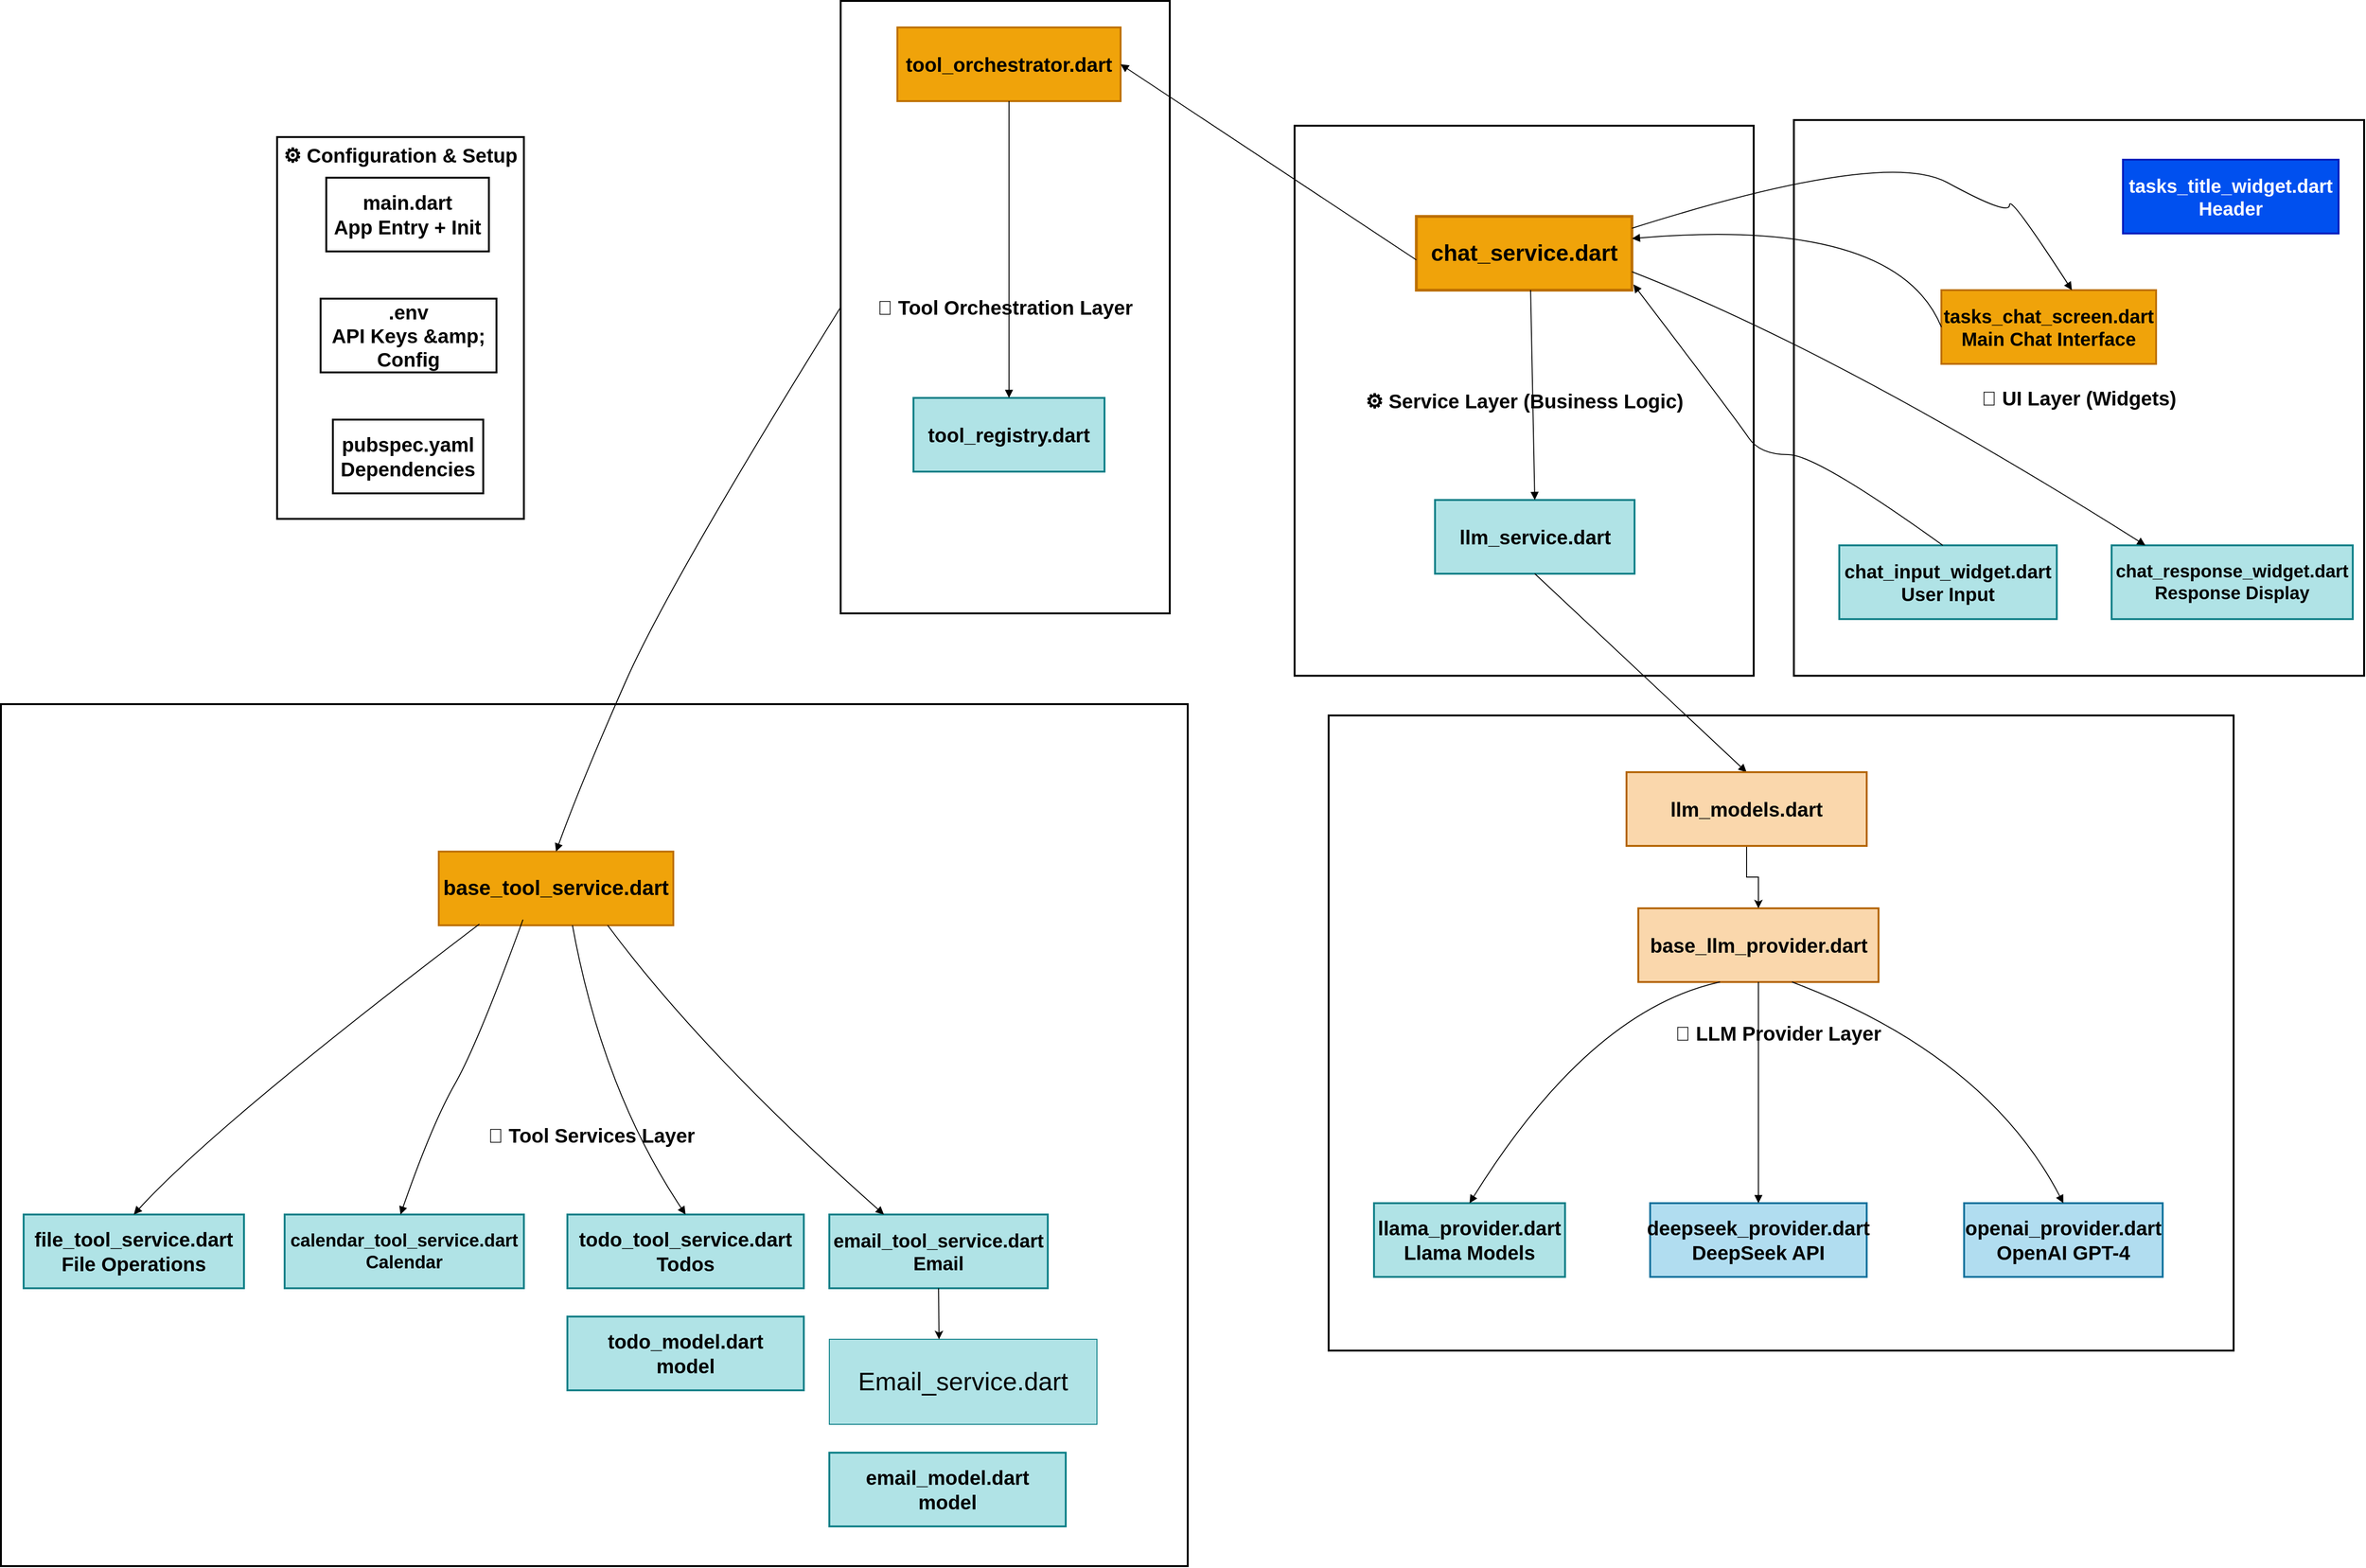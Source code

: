 <mxfile version="28.1.2">
  <diagram name="Page-1" id="m0tTITPAMlGMEODDCuPM">
    <mxGraphModel dx="960" dy="2329" grid="1" gridSize="12" guides="1" tooltips="1" connect="1" arrows="1" fold="1" page="1" pageScale="1" pageWidth="850" pageHeight="1100" background="none" math="0" shadow="0">
      <root>
        <mxCell id="0" />
        <mxCell id="1" parent="0" />
        <mxCell id="lACa1mFGaf2mxa2fbCJX-1" value="⚙️ Configuration &amp; Setup" style="whiteSpace=wrap;strokeWidth=2;verticalAlign=top;fontSize=21;fontStyle=1" parent="1" vertex="1">
          <mxGeometry x="2668" y="684" width="261" height="404" as="geometry" />
        </mxCell>
        <mxCell id="lACa1mFGaf2mxa2fbCJX-2" value="main.dart&#xa;App Entry + Init" style="whiteSpace=wrap;strokeWidth=2;fontSize=21;fontStyle=1" parent="lACa1mFGaf2mxa2fbCJX-1" vertex="1">
          <mxGeometry x="52" y="43" width="172" height="78" as="geometry" />
        </mxCell>
        <mxCell id="lACa1mFGaf2mxa2fbCJX-3" value=".env&#xa;API Keys &amp;amp; Config" style="whiteSpace=wrap;strokeWidth=2;fontSize=21;fontStyle=1" parent="lACa1mFGaf2mxa2fbCJX-1" vertex="1">
          <mxGeometry x="46" y="171" width="186" height="78" as="geometry" />
        </mxCell>
        <mxCell id="lACa1mFGaf2mxa2fbCJX-4" value="pubspec.yaml&#xa;Dependencies" style="whiteSpace=wrap;strokeWidth=2;fontSize=21;fontStyle=1" parent="lACa1mFGaf2mxa2fbCJX-1" vertex="1">
          <mxGeometry x="59" y="299" width="159" height="78" as="geometry" />
        </mxCell>
        <mxCell id="lACa1mFGaf2mxa2fbCJX-21" value="🔧 Tool Services Layer " style="whiteSpace=wrap;strokeWidth=2;fontSize=21;fontStyle=1" parent="1" vertex="1">
          <mxGeometry x="2376" y="1284" width="1255" height="912" as="geometry" />
        </mxCell>
        <mxCell id="lACa1mFGaf2mxa2fbCJX-31" value="🎯 Tool Orchestration Layer" style="whiteSpace=wrap;strokeWidth=2;fontSize=21;fontStyle=1" parent="1" vertex="1">
          <mxGeometry x="3264" y="540" width="348" height="648" as="geometry" />
        </mxCell>
        <mxCell id="lACa1mFGaf2mxa2fbCJX-38" value="🧠 LLM Provider Layer " style="whiteSpace=wrap;strokeWidth=2;fontSize=21;fontStyle=1" parent="1" vertex="1">
          <mxGeometry x="3780" y="1296" width="957" height="672" as="geometry" />
        </mxCell>
        <mxCell id="lACa1mFGaf2mxa2fbCJX-44" value="⚙️ Service Layer (Business Logic)" style="whiteSpace=wrap;strokeWidth=2;fontSize=21;fontStyle=1" parent="1" vertex="1">
          <mxGeometry x="3744" y="672" width="485.5" height="582" as="geometry" />
        </mxCell>
        <mxCell id="lACa1mFGaf2mxa2fbCJX-45" value="🎨 UI Layer (Widgets)" style="whiteSpace=wrap;strokeWidth=2;fontSize=21;fontStyle=1" parent="1" vertex="1">
          <mxGeometry x="4272" y="666" width="603" height="588" as="geometry" />
        </mxCell>
        <mxCell id="lACa1mFGaf2mxa2fbCJX-46" value="tasks_chat_screen.dart&#xa;Main Chat Interface" style="whiteSpace=wrap;strokeWidth=2;fontSize=20;fontStyle=1;fillColor=#f0a30a;fontColor=#000000;strokeColor=#BD7000;" parent="1" vertex="1">
          <mxGeometry x="4428" y="846" width="227" height="78" as="geometry" />
        </mxCell>
        <mxCell id="lACa1mFGaf2mxa2fbCJX-47" value="chat_input_widget.dart&#xa;User Input" style="whiteSpace=wrap;strokeWidth=2;fontSize=20;fontStyle=1;fillColor=#b0e3e6;strokeColor=#0e8088;" parent="1" vertex="1">
          <mxGeometry x="4320" y="1116" width="230" height="78" as="geometry" />
        </mxCell>
        <mxCell id="lACa1mFGaf2mxa2fbCJX-48" value="tasks_title_widget.dart&#xa;Header" style="whiteSpace=wrap;strokeWidth=2;fontSize=20;fontStyle=1;fillColor=#0050ef;fontColor=#ffffff;strokeColor=#001DBC;" parent="1" vertex="1">
          <mxGeometry x="4620" y="708" width="228" height="78" as="geometry" />
        </mxCell>
        <mxCell id="lACa1mFGaf2mxa2fbCJX-49" value="chat_response_widget.dart&#xa;Response Display" style="whiteSpace=wrap;strokeWidth=2;fontSize=19;fontStyle=1;fillColor=#b0e3e6;strokeColor=#0e8088;" parent="1" vertex="1">
          <mxGeometry x="4608" y="1116" width="255" height="78" as="geometry" />
        </mxCell>
        <mxCell id="lACa1mFGaf2mxa2fbCJX-50" value="chat_service.dart" style="whiteSpace=wrap;strokeWidth=3;fontSize=24;fontStyle=1;fillColor=#f0a30a;fontColor=#000000;strokeColor=#BD7000;" parent="1" vertex="1">
          <mxGeometry x="3872.75" y="768" width="228" height="78" as="geometry" />
        </mxCell>
        <mxCell id="lACa1mFGaf2mxa2fbCJX-51" value="llm_service.dart" style="whiteSpace=wrap;strokeWidth=2;fontSize=21;fontStyle=1;fillColor=#b0e3e6;strokeColor=#0e8088;" parent="1" vertex="1">
          <mxGeometry x="3892.5" y="1068" width="211" height="78" as="geometry" />
        </mxCell>
        <mxCell id="lACa1mFGaf2mxa2fbCJX-52" value="base_llm_provider.dart" style="whiteSpace=wrap;strokeWidth=2;fontSize=21;fontStyle=1;fillColor=#fad7ac;strokeColor=#b46504;" parent="1" vertex="1">
          <mxGeometry x="4107.5" y="1500" width="254" height="78" as="geometry" />
        </mxCell>
        <mxCell id="lACa1mFGaf2mxa2fbCJX-53" value="openai_provider.dart&#xa;OpenAI GPT-4" style="whiteSpace=wrap;strokeWidth=2;fontSize=21;fontStyle=1;fillColor=#b1ddf0;strokeColor=#10739e;" parent="1" vertex="1">
          <mxGeometry x="4452" y="1812" width="210" height="78" as="geometry" />
        </mxCell>
        <mxCell id="lACa1mFGaf2mxa2fbCJX-54" value="deepseek_provider.dart&#xa;DeepSeek API" style="whiteSpace=wrap;strokeWidth=2;fontSize=21;fontStyle=1;fillColor=#b1ddf0;strokeColor=#10739e;" parent="1" vertex="1">
          <mxGeometry x="4120" y="1812" width="229" height="78" as="geometry" />
        </mxCell>
        <mxCell id="lACa1mFGaf2mxa2fbCJX-55" value="llama_provider.dart&#xa;Llama Models" style="whiteSpace=wrap;strokeWidth=2;fontSize=21;fontStyle=1;fillColor=#b0e3e6;strokeColor=#0e8088;" parent="1" vertex="1">
          <mxGeometry x="3828" y="1812" width="202" height="78" as="geometry" />
        </mxCell>
        <mxCell id="lACa1mFGaf2mxa2fbCJX-56" value="tool_orchestrator.dart" style="whiteSpace=wrap;strokeWidth=2;fontSize=21;fontStyle=1;fillColor=#f0a30a;fontColor=#000000;strokeColor=#BD7000;" parent="1" vertex="1">
          <mxGeometry x="3324" y="568" width="236" height="78" as="geometry" />
        </mxCell>
        <mxCell id="lACa1mFGaf2mxa2fbCJX-57" value="tool_registry.dart" style="whiteSpace=wrap;strokeWidth=2;fontSize=21;fontStyle=1;fillColor=#b0e3e6;strokeColor=#0e8088;" parent="1" vertex="1">
          <mxGeometry x="3341" y="960" width="202" height="78" as="geometry" />
        </mxCell>
        <mxCell id="lACa1mFGaf2mxa2fbCJX-58" value="base_tool_service.dart" style="whiteSpace=wrap;strokeWidth=2;fontSize=22;fontStyle=1;fillColor=#f0a30a;fontColor=#000000;strokeColor=#BD7000;" parent="1" vertex="1">
          <mxGeometry x="2839" y="1440" width="248" height="78" as="geometry" />
        </mxCell>
        <mxCell id="lACa1mFGaf2mxa2fbCJX-59" value="email_tool_service.dart&#xa;Email" style="whiteSpace=wrap;strokeWidth=2;fontSize=20;fontStyle=1;fillColor=#b0e3e6;strokeColor=#0e8088;" parent="1" vertex="1">
          <mxGeometry x="3252" y="1824" width="231" height="78" as="geometry" />
        </mxCell>
        <mxCell id="lACa1mFGaf2mxa2fbCJX-60" value="todo_tool_service.dart&#xa;Todos" style="whiteSpace=wrap;strokeWidth=2;fontSize=21;fontStyle=1;fillColor=#b0e3e6;strokeColor=#0e8088;" parent="1" vertex="1">
          <mxGeometry x="2975" y="1824" width="250" height="78" as="geometry" />
        </mxCell>
        <mxCell id="lACa1mFGaf2mxa2fbCJX-61" value="calendar_tool_service.dart&#xa;Calendar" style="whiteSpace=wrap;strokeWidth=2;fontSize=19;fontStyle=1;fillColor=#b0e3e6;strokeColor=#0e8088;" parent="1" vertex="1">
          <mxGeometry x="2676" y="1824" width="253" height="78" as="geometry" />
        </mxCell>
        <mxCell id="lACa1mFGaf2mxa2fbCJX-62" value="file_tool_service.dart&#xa;File Operations" style="whiteSpace=wrap;strokeWidth=2;fontSize=21;fontStyle=1;fillColor=#b0e3e6;strokeColor=#0e8088;" parent="1" vertex="1">
          <mxGeometry x="2400" y="1824" width="233" height="78" as="geometry" />
        </mxCell>
        <mxCell id="lACa1mFGaf2mxa2fbCJX-63" value="" style="curved=1;startArrow=none;endArrow=block;entryX=1;entryY=0.3;rounded=0;fontSize=21;fontStyle=1;exitX=0;exitY=0.5;exitDx=0;exitDy=0;" parent="1" source="lACa1mFGaf2mxa2fbCJX-46" target="lACa1mFGaf2mxa2fbCJX-50" edge="1">
          <mxGeometry relative="1" as="geometry">
            <Array as="points">
              <mxPoint x="4380" y="768" />
            </Array>
            <mxPoint x="4788" y="240" as="sourcePoint" />
          </mxGeometry>
        </mxCell>
        <mxCell id="lACa1mFGaf2mxa2fbCJX-64" value="" style="curved=1;startArrow=none;endArrow=block;exitX=0.476;exitY=0;entryX=1.007;entryY=0.923;rounded=0;fontSize=21;fontStyle=1;exitDx=0;exitDy=0;exitPerimeter=0;entryDx=0;entryDy=0;entryPerimeter=0;" parent="1" source="lACa1mFGaf2mxa2fbCJX-47" target="lACa1mFGaf2mxa2fbCJX-50" edge="1">
          <mxGeometry relative="1" as="geometry">
            <Array as="points">
              <mxPoint x="4296" y="1020" />
              <mxPoint x="4236" y="1020" />
              <mxPoint x="4212" y="984" />
            </Array>
          </mxGeometry>
        </mxCell>
        <mxCell id="lACa1mFGaf2mxa2fbCJX-65" value="" style="curved=1;startArrow=none;endArrow=block;exitX=1;exitY=0.16;rounded=0;fontSize=21;fontStyle=1;entryX=0.608;entryY=0;entryDx=0;entryDy=0;entryPerimeter=0;" parent="1" source="lACa1mFGaf2mxa2fbCJX-50" target="lACa1mFGaf2mxa2fbCJX-46" edge="1">
          <mxGeometry relative="1" as="geometry">
            <Array as="points">
              <mxPoint x="4368" y="696" />
              <mxPoint x="4500" y="768" />
              <mxPoint x="4500" y="744" />
            </Array>
            <mxPoint x="4692" y="288" as="targetPoint" />
          </mxGeometry>
        </mxCell>
        <mxCell id="lACa1mFGaf2mxa2fbCJX-66" value="" style="curved=1;startArrow=none;endArrow=block;entryX=0.14;entryY=0;rounded=0;fontSize=21;fontStyle=1;exitX=1;exitY=0.75;exitDx=0;exitDy=0;" parent="1" source="lACa1mFGaf2mxa2fbCJX-50" target="lACa1mFGaf2mxa2fbCJX-49" edge="1">
          <mxGeometry relative="1" as="geometry">
            <Array as="points">
              <mxPoint x="4320" y="912" />
            </Array>
          </mxGeometry>
        </mxCell>
        <mxCell id="lACa1mFGaf2mxa2fbCJX-67" value="" style="curved=1;startArrow=none;endArrow=block;exitX=0.53;exitY=1;entryX=0.5;entryY=0;rounded=0;fontSize=21;fontStyle=1" parent="1" source="lACa1mFGaf2mxa2fbCJX-50" target="lACa1mFGaf2mxa2fbCJX-51" edge="1">
          <mxGeometry relative="1" as="geometry">
            <Array as="points" />
          </mxGeometry>
        </mxCell>
        <mxCell id="lACa1mFGaf2mxa2fbCJX-68" value="" style="curved=1;startArrow=none;endArrow=block;exitX=0.5;exitY=1;entryX=0.5;entryY=0;rounded=0;fontSize=21;fontStyle=1;entryDx=0;entryDy=0;" parent="1" source="lACa1mFGaf2mxa2fbCJX-51" target="x_c6HsH0VmMExQvb54hx-4" edge="1">
          <mxGeometry relative="1" as="geometry">
            <Array as="points" />
          </mxGeometry>
        </mxCell>
        <mxCell id="lACa1mFGaf2mxa2fbCJX-69" value="" style="curved=1;startArrow=none;endArrow=block;exitX=0.64;exitY=1;entryX=0.5;entryY=0;rounded=0;fontSize=21;fontStyle=1" parent="1" source="lACa1mFGaf2mxa2fbCJX-52" target="lACa1mFGaf2mxa2fbCJX-53" edge="1">
          <mxGeometry relative="1" as="geometry">
            <Array as="points">
              <mxPoint x="4476" y="1656" />
            </Array>
          </mxGeometry>
        </mxCell>
        <mxCell id="lACa1mFGaf2mxa2fbCJX-70" value="" style="curved=1;startArrow=none;endArrow=block;exitX=0.5;exitY=1;entryX=0.5;entryY=0;rounded=0;fontSize=21;fontStyle=1" parent="1" source="lACa1mFGaf2mxa2fbCJX-52" target="lACa1mFGaf2mxa2fbCJX-54" edge="1">
          <mxGeometry relative="1" as="geometry">
            <Array as="points" />
          </mxGeometry>
        </mxCell>
        <mxCell id="lACa1mFGaf2mxa2fbCJX-71" value="" style="curved=1;startArrow=none;endArrow=block;exitX=0.34;exitY=1;entryX=0.5;entryY=0;rounded=0;fontSize=21;fontStyle=1" parent="1" source="lACa1mFGaf2mxa2fbCJX-52" target="lACa1mFGaf2mxa2fbCJX-55" edge="1">
          <mxGeometry relative="1" as="geometry">
            <Array as="points">
              <mxPoint x="4056" y="1608" />
            </Array>
          </mxGeometry>
        </mxCell>
        <mxCell id="lACa1mFGaf2mxa2fbCJX-72" value="" style="curved=1;startArrow=none;endArrow=block;exitX=0;exitY=0.59;entryX=1;entryY=0.5;rounded=0;fontSize=21;fontStyle=1;entryDx=0;entryDy=0;" parent="1" source="lACa1mFGaf2mxa2fbCJX-50" target="lACa1mFGaf2mxa2fbCJX-56" edge="1">
          <mxGeometry relative="1" as="geometry">
            <Array as="points" />
          </mxGeometry>
        </mxCell>
        <mxCell id="lACa1mFGaf2mxa2fbCJX-73" value="" style="curved=1;startArrow=none;endArrow=block;exitX=0.5;exitY=1;entryX=0.5;entryY=0;rounded=0;fontSize=21;fontStyle=1" parent="1" source="lACa1mFGaf2mxa2fbCJX-56" target="lACa1mFGaf2mxa2fbCJX-57" edge="1">
          <mxGeometry relative="1" as="geometry">
            <Array as="points" />
          </mxGeometry>
        </mxCell>
        <mxCell id="lACa1mFGaf2mxa2fbCJX-74" value="" style="curved=1;startArrow=none;endArrow=block;exitX=0;exitY=0.5;entryX=0.5;entryY=0;rounded=0;fontSize=21;fontStyle=1;entryDx=0;entryDy=0;exitDx=0;exitDy=0;" parent="1" source="lACa1mFGaf2mxa2fbCJX-31" target="lACa1mFGaf2mxa2fbCJX-58" edge="1">
          <mxGeometry relative="1" as="geometry">
            <Array as="points">
              <mxPoint x="3083.44" y="1154" />
              <mxPoint x="2989.44" y="1367" />
            </Array>
            <mxPoint x="3264.0" y="600" as="sourcePoint" />
            <mxPoint x="2878.76" y="1394" as="targetPoint" />
          </mxGeometry>
        </mxCell>
        <mxCell id="lACa1mFGaf2mxa2fbCJX-75" value="" style="curved=1;startArrow=none;endArrow=block;exitX=0.72;exitY=1;entryX=0.25;entryY=0;rounded=0;fontSize=21;fontStyle=1;entryDx=0;entryDy=0;" parent="1" source="lACa1mFGaf2mxa2fbCJX-58" target="lACa1mFGaf2mxa2fbCJX-59" edge="1">
          <mxGeometry relative="1" as="geometry">
            <Array as="points">
              <mxPoint x="3120" y="1656" />
            </Array>
          </mxGeometry>
        </mxCell>
        <mxCell id="lACa1mFGaf2mxa2fbCJX-76" value="" style="curved=1;startArrow=none;endArrow=block;exitX=0.57;exitY=1;entryX=0.5;entryY=0;rounded=0;fontSize=21;fontStyle=1" parent="1" source="lACa1mFGaf2mxa2fbCJX-58" target="lACa1mFGaf2mxa2fbCJX-60" edge="1">
          <mxGeometry relative="1" as="geometry">
            <Array as="points">
              <mxPoint x="3012" y="1692" />
            </Array>
          </mxGeometry>
        </mxCell>
        <mxCell id="lACa1mFGaf2mxa2fbCJX-77" value="" style="curved=1;startArrow=none;endArrow=block;exitX=0.359;exitY=0.923;entryX=0.5;entryY=0;rounded=0;fontSize=21;fontStyle=1;exitDx=0;exitDy=0;exitPerimeter=0;" parent="1" source="lACa1mFGaf2mxa2fbCJX-58" edge="1">
          <mxGeometry relative="1" as="geometry">
            <Array as="points">
              <mxPoint x="2880" y="1644" />
              <mxPoint x="2832" y="1728" />
            </Array>
            <mxPoint x="2939.16" y="1434" as="sourcePoint" />
            <mxPoint x="2798.5" y="1824" as="targetPoint" />
          </mxGeometry>
        </mxCell>
        <mxCell id="lACa1mFGaf2mxa2fbCJX-78" value="" style="curved=1;startArrow=none;endArrow=block;exitX=0.173;exitY=0.984;entryX=0.5;entryY=0;rounded=0;fontSize=21;fontStyle=1;exitDx=0;exitDy=0;exitPerimeter=0;" parent="1" source="lACa1mFGaf2mxa2fbCJX-58" target="lACa1mFGaf2mxa2fbCJX-62" edge="1">
          <mxGeometry relative="1" as="geometry">
            <Array as="points">
              <mxPoint x="2604" y="1728" />
            </Array>
          </mxGeometry>
        </mxCell>
        <mxCell id="x_c6HsH0VmMExQvb54hx-2" value="todo_model.dart&#xa;model" style="whiteSpace=wrap;strokeWidth=2;fontSize=21;fontStyle=1;fillColor=#b0e3e6;strokeColor=#0e8088;" parent="1" vertex="1">
          <mxGeometry x="2975" y="1932" width="250" height="78" as="geometry" />
        </mxCell>
        <mxCell id="x_c6HsH0VmMExQvb54hx-3" value="email_model.dart&#xa;model" style="whiteSpace=wrap;strokeWidth=2;fontSize=21;fontStyle=1;fillColor=#b0e3e6;strokeColor=#0e8088;" parent="1" vertex="1">
          <mxGeometry x="3252" y="2076" width="250" height="78" as="geometry" />
        </mxCell>
        <mxCell id="x_c6HsH0VmMExQvb54hx-5" value="" style="edgeStyle=orthogonalEdgeStyle;rounded=0;orthogonalLoop=1;jettySize=auto;html=1;" parent="1" source="x_c6HsH0VmMExQvb54hx-4" target="lACa1mFGaf2mxa2fbCJX-52" edge="1">
          <mxGeometry relative="1" as="geometry" />
        </mxCell>
        <mxCell id="x_c6HsH0VmMExQvb54hx-4" value="llm_models.dart" style="whiteSpace=wrap;strokeWidth=2;fontSize=21;fontStyle=1;fillColor=#fad7ac;strokeColor=#b46504;" parent="1" vertex="1">
          <mxGeometry x="4095" y="1356" width="254" height="78" as="geometry" />
        </mxCell>
        <mxCell id="N4jyAMhq1ws4NU0LzkzQ-1" value="&lt;font style=&quot;font-size: 27px;&quot;&gt;Email_service.dart&lt;/font&gt;" style="rounded=0;whiteSpace=wrap;html=1;fillColor=#b0e3e6;strokeColor=#0e8088;" vertex="1" parent="1">
          <mxGeometry x="3252" y="1956" width="283" height="90" as="geometry" />
        </mxCell>
        <mxCell id="N4jyAMhq1ws4NU0LzkzQ-3" value="" style="endArrow=classic;html=1;rounded=0;exitX=0.5;exitY=1;exitDx=0;exitDy=0;" edge="1" parent="1" source="lACa1mFGaf2mxa2fbCJX-59">
          <mxGeometry width="50" height="50" relative="1" as="geometry">
            <mxPoint x="3360" y="1778" as="sourcePoint" />
            <mxPoint x="3368" y="1956" as="targetPoint" />
            <Array as="points" />
          </mxGeometry>
        </mxCell>
      </root>
    </mxGraphModel>
  </diagram>
</mxfile>
